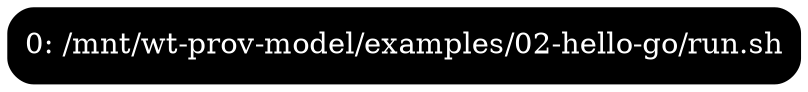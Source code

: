 digraph G {
    rankdir=LR;

    /* programs */
    node [shape=box fontcolor=white fillcolor=black style="filled,rounded"];
    run0 [label="0: /mnt/wt-prov-model/examples/02-hello-go/run.sh"];

    node [shape=ellipse fontcolor="#131C39" fillcolor="#C9D2ED"];

    /* other files */

}
